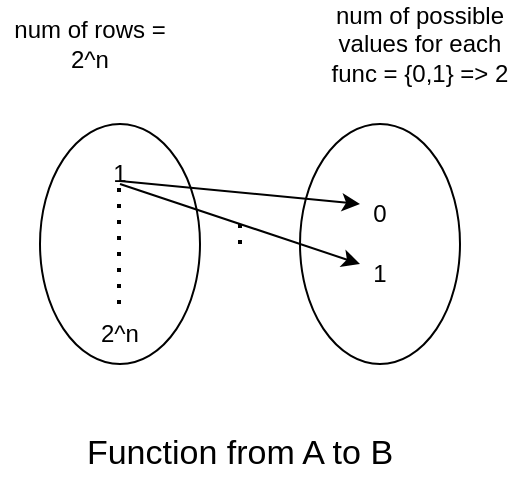 <mxfile version="24.7.17">
  <diagram name="Page-1" id="6ApgNOFAQIYRi-sgdPPb">
    <mxGraphModel dx="1136" dy="639" grid="1" gridSize="10" guides="1" tooltips="1" connect="1" arrows="1" fold="1" page="1" pageScale="1" pageWidth="827" pageHeight="1169" math="0" shadow="0">
      <root>
        <mxCell id="0" />
        <mxCell id="1" parent="0" />
        <mxCell id="SariVR5vd4mhmNk8lCGD-1" value="" style="ellipse;whiteSpace=wrap;html=1;direction=south;" vertex="1" parent="1">
          <mxGeometry x="260" y="220" width="80" height="120" as="geometry" />
        </mxCell>
        <mxCell id="SariVR5vd4mhmNk8lCGD-2" value="" style="ellipse;whiteSpace=wrap;html=1;direction=south;" vertex="1" parent="1">
          <mxGeometry x="390" y="220" width="80" height="120" as="geometry" />
        </mxCell>
        <mxCell id="SariVR5vd4mhmNk8lCGD-3" value="num of rows = 2^n" style="text;html=1;align=center;verticalAlign=middle;whiteSpace=wrap;rounded=0;" vertex="1" parent="1">
          <mxGeometry x="240" y="160" width="90" height="40" as="geometry" />
        </mxCell>
        <mxCell id="SariVR5vd4mhmNk8lCGD-4" value="num of possible values for each func = {0,1} =&amp;gt; 2" style="text;html=1;align=center;verticalAlign=middle;whiteSpace=wrap;rounded=0;" vertex="1" parent="1">
          <mxGeometry x="400" y="160" width="100" height="40" as="geometry" />
        </mxCell>
        <mxCell id="SariVR5vd4mhmNk8lCGD-5" value="&lt;font style=&quot;font-size: 17px;&quot;&gt;Function from A to B&lt;/font&gt;" style="text;html=1;align=center;verticalAlign=middle;whiteSpace=wrap;rounded=0;" vertex="1" parent="1">
          <mxGeometry x="280" y="370" width="160" height="30" as="geometry" />
        </mxCell>
        <mxCell id="SariVR5vd4mhmNk8lCGD-6" value="" style="endArrow=none;dashed=1;html=1;dashPattern=1 3;strokeWidth=2;rounded=0;" edge="1" parent="1">
          <mxGeometry width="50" height="50" relative="1" as="geometry">
            <mxPoint x="299.5" y="310" as="sourcePoint" />
            <mxPoint x="299.5" y="250" as="targetPoint" />
          </mxGeometry>
        </mxCell>
        <mxCell id="SariVR5vd4mhmNk8lCGD-8" value="0" style="text;html=1;align=center;verticalAlign=middle;whiteSpace=wrap;rounded=0;" vertex="1" parent="1">
          <mxGeometry x="400" y="250" width="60" height="30" as="geometry" />
        </mxCell>
        <mxCell id="SariVR5vd4mhmNk8lCGD-9" value="1" style="text;html=1;align=center;verticalAlign=middle;whiteSpace=wrap;rounded=0;" vertex="1" parent="1">
          <mxGeometry x="400" y="280" width="60" height="30" as="geometry" />
        </mxCell>
        <mxCell id="SariVR5vd4mhmNk8lCGD-10" value="1" style="text;html=1;align=center;verticalAlign=middle;whiteSpace=wrap;rounded=0;" vertex="1" parent="1">
          <mxGeometry x="270" y="230" width="60" height="30" as="geometry" />
        </mxCell>
        <mxCell id="SariVR5vd4mhmNk8lCGD-11" value="2^n" style="text;html=1;align=center;verticalAlign=middle;whiteSpace=wrap;rounded=0;" vertex="1" parent="1">
          <mxGeometry x="270" y="310" width="60" height="30" as="geometry" />
        </mxCell>
        <mxCell id="SariVR5vd4mhmNk8lCGD-12" value="" style="endArrow=classic;html=1;rounded=0;" edge="1" parent="1">
          <mxGeometry width="50" height="50" relative="1" as="geometry">
            <mxPoint x="300" y="248.462" as="sourcePoint" />
            <mxPoint x="420" y="260" as="targetPoint" />
          </mxGeometry>
        </mxCell>
        <mxCell id="SariVR5vd4mhmNk8lCGD-16" value="" style="endArrow=none;dashed=1;html=1;dashPattern=1 3;strokeWidth=2;rounded=0;" edge="1" parent="1">
          <mxGeometry width="50" height="50" relative="1" as="geometry">
            <mxPoint x="360" y="280" as="sourcePoint" />
            <mxPoint x="360" y="270" as="targetPoint" />
          </mxGeometry>
        </mxCell>
        <mxCell id="SariVR5vd4mhmNk8lCGD-17" value="" style="endArrow=classic;html=1;rounded=0;" edge="1" parent="1">
          <mxGeometry width="50" height="50" relative="1" as="geometry">
            <mxPoint x="300" y="250" as="sourcePoint" />
            <mxPoint x="420" y="290" as="targetPoint" />
          </mxGeometry>
        </mxCell>
      </root>
    </mxGraphModel>
  </diagram>
</mxfile>
